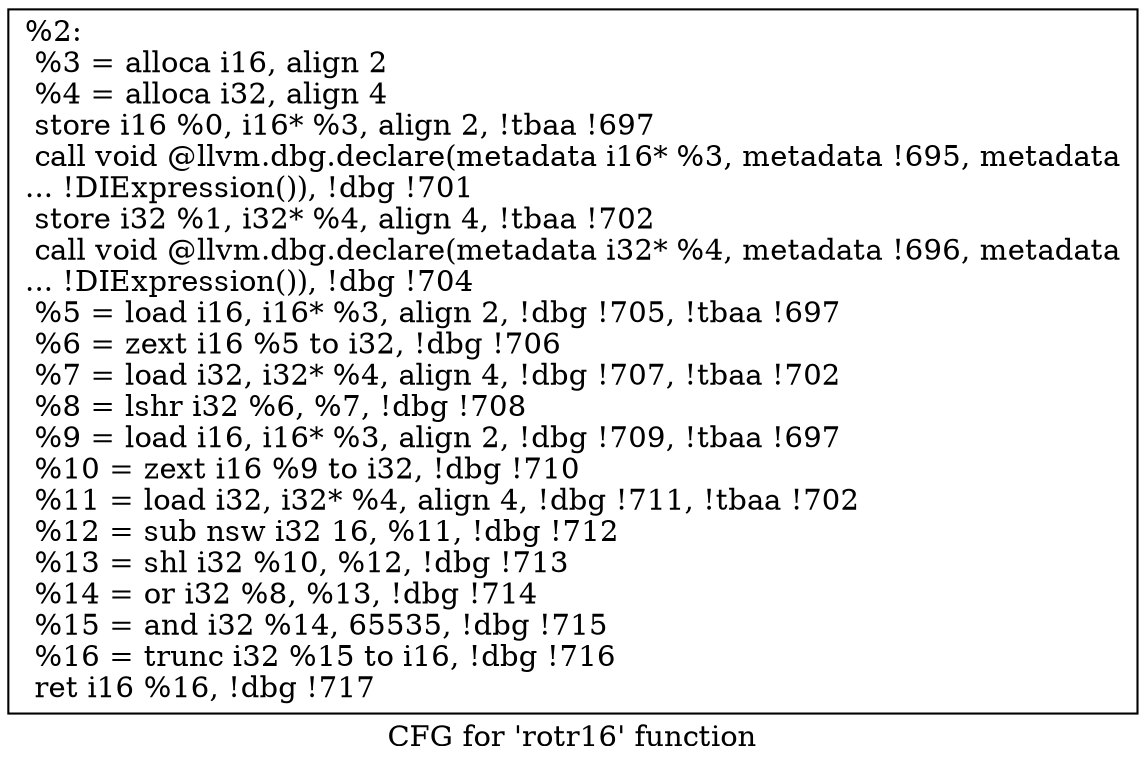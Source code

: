 digraph "CFG for 'rotr16' function" {
	label="CFG for 'rotr16' function";

	Node0x25f5000 [shape=record,label="{%2:\l  %3 = alloca i16, align 2\l  %4 = alloca i32, align 4\l  store i16 %0, i16* %3, align 2, !tbaa !697\l  call void @llvm.dbg.declare(metadata i16* %3, metadata !695, metadata\l... !DIExpression()), !dbg !701\l  store i32 %1, i32* %4, align 4, !tbaa !702\l  call void @llvm.dbg.declare(metadata i32* %4, metadata !696, metadata\l... !DIExpression()), !dbg !704\l  %5 = load i16, i16* %3, align 2, !dbg !705, !tbaa !697\l  %6 = zext i16 %5 to i32, !dbg !706\l  %7 = load i32, i32* %4, align 4, !dbg !707, !tbaa !702\l  %8 = lshr i32 %6, %7, !dbg !708\l  %9 = load i16, i16* %3, align 2, !dbg !709, !tbaa !697\l  %10 = zext i16 %9 to i32, !dbg !710\l  %11 = load i32, i32* %4, align 4, !dbg !711, !tbaa !702\l  %12 = sub nsw i32 16, %11, !dbg !712\l  %13 = shl i32 %10, %12, !dbg !713\l  %14 = or i32 %8, %13, !dbg !714\l  %15 = and i32 %14, 65535, !dbg !715\l  %16 = trunc i32 %15 to i16, !dbg !716\l  ret i16 %16, !dbg !717\l}"];
}
